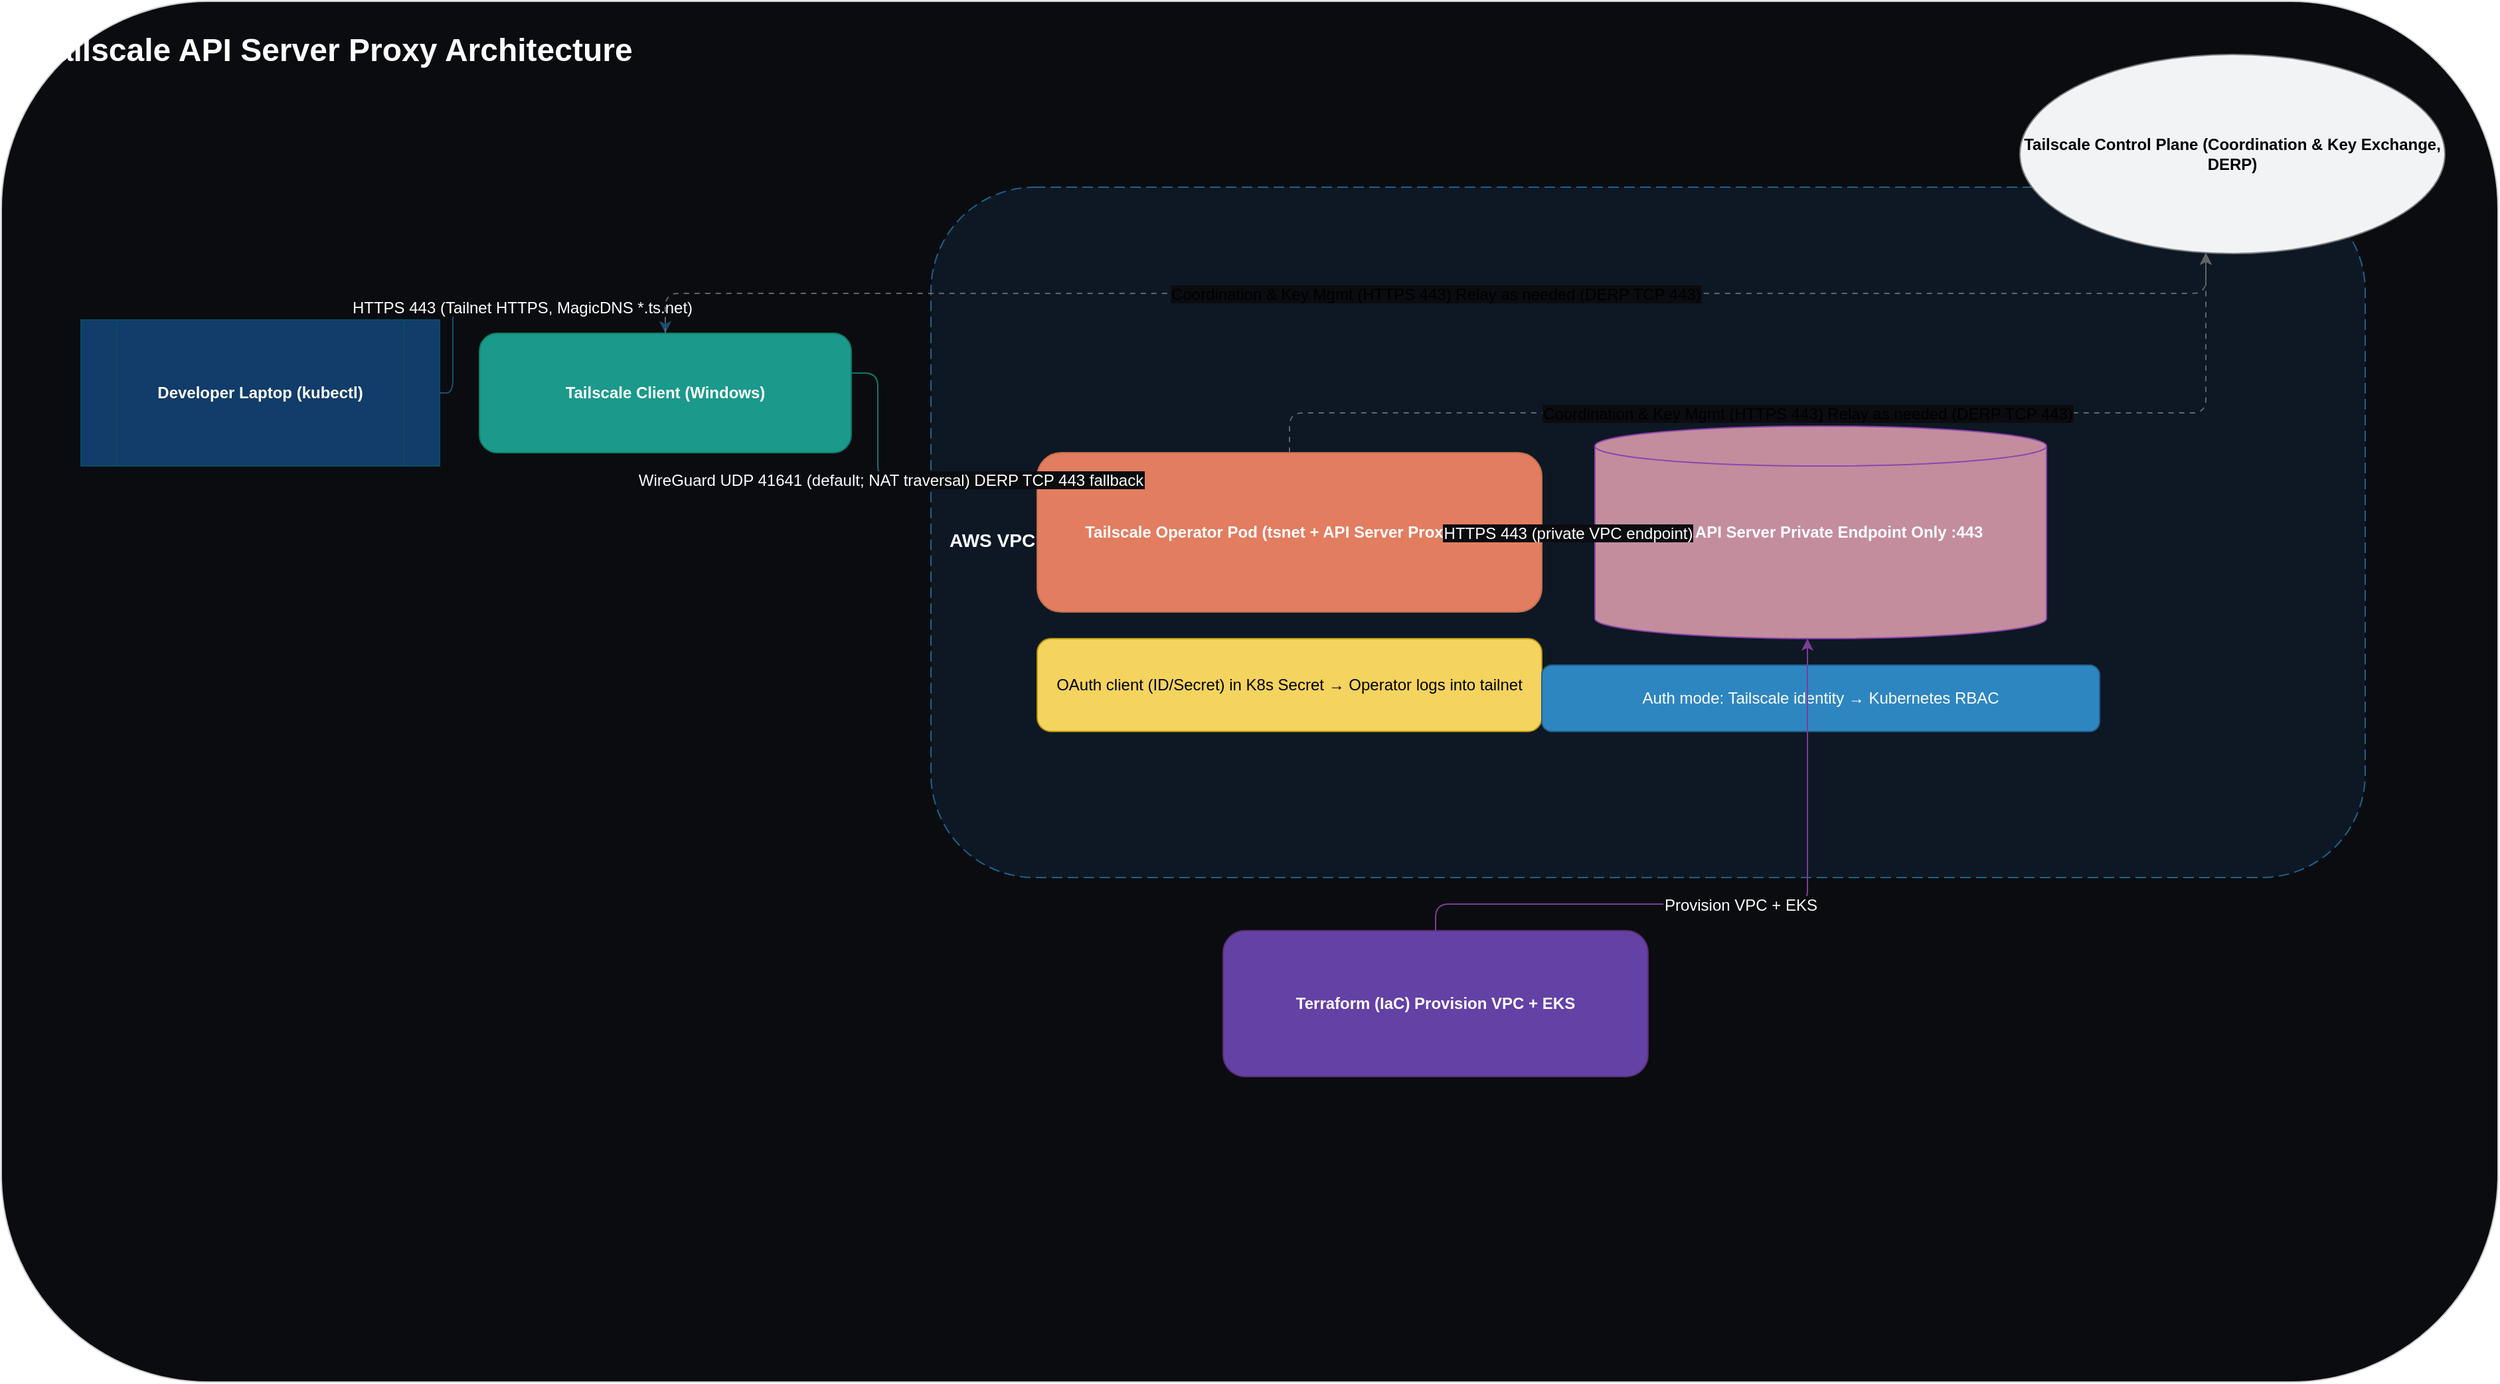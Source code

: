 <?xml version="1.0" encoding="utf-8"?>
<mxfile version="22.0.8" type="device">
  
  
  <diagram id="tailscale-arch-4" name="Tailscale API Server Proxy (Technical)">
    
        
    
    <mxGraphModel dx="1600" dy="900" grid="1" gridSize="10" guides="1" tooltips="1" connect="1" arrows="1" fold="1" page="1" pageScale="1" pageWidth="1920" pageHeight="1080" math="0" shadow="0">
      
            
      
      <root>
        
                
        
        <mxCell id="0"/>
        
        
        
        
        <mxCell id="1" parent="0"/>
        
                
        
        <mxCell id="frame" value="" style="rounded=1;whiteSpace=wrap;html=1;strokeColor=#CCCCCC;fillColor=#0b0c10;" vertex="1" parent="1">
          
          
          
          
          <mxGeometry x="20" y="20" width="1880" height="1040" as="geometry"/>
          
          
        
        
        </mxCell>
        
        
            
        
        <mxCell id="title" value="Tailscale API Server Proxy Architecture" style="text;html=1;align=left;verticalAlign=top;spacing=8;fontSize=24;fontStyle=1;fontColor=#FFFFFF;" vertex="1" parent="1">
          
          
          
          
          <mxGeometry x="40" y="30" width="900" height="40" as="geometry"/>
          
          
        
        
        </mxCell>
        
        
            
        
        <mxCell id="laptop" value="Developer Laptop (kubectl)" style="shape=process;whiteSpace=wrap;html=1;fillColor=#123C69;strokeColor=#084C61;fontStyle=1;align=center;fontColor=#FFFFFF;" vertex="1" parent="1">
          
          
          
          
          <mxGeometry x="80" y="260" width="270" height="110" as="geometry"/>
          
          
        
        
        </mxCell>
        
        
            
        
        <mxCell id="tsclient" value="Tailscale Client (Windows)" style="rounded=1;whiteSpace=wrap;html=1;fillColor=#1B998B;strokeColor=#117A65;fontStyle=1;align=center;fontColor=#FFFFFF;" vertex="1" parent="1">
          
          
          
          
          <mxGeometry x="380" y="270" width="280" height="90" as="geometry"/>
          
          
        
        
        </mxCell>
        
        
            
        
        <mxCell id="vpc" value="AWS VPC (Private Subnets)" style="rounded=1;whiteSpace=wrap;html=1;strokeColor=#1f618d;fillColor=#0e1824;dashed=1;dashPattern=8 4;fontStyle=1;fontSize=14;align=left;spacingLeft=12;spacingTop=12;fontColor=#FFFFFF;" vertex="1" parent="1">
          
          
          
          
          <mxGeometry x="720" y="160" width="1080" height="520" as="geometry"/>
          
          
        
        
        </mxCell>
        
        
            
        
        <mxCell id="operator" value="Tailscale Operator Pod (tsnet + API Server Proxy :443)" style="rounded=1;whiteSpace=wrap;html=1;fillColor=#E27D60;strokeColor=#C36F4A;fontStyle=1;align=center;fontColor=#FFFFFF;" vertex="1" parent="1">
          
          
          
          
          <mxGeometry x="800" y="360" width="380" height="120" as="geometry"/>
          
          
        
        
        </mxCell>
        
        
            
        
        <mxCell id="oauth" value="OAuth client (ID/Secret) in K8s Secret → Operator logs into tailnet" style="rounded=1;whiteSpace=wrap;html=1;fillColor=#F4D35E;strokeColor=#B7950B;align=center;" vertex="1" parent="1">
          
          
          
          
          <mxGeometry x="800" y="500" width="380" height="70" as="geometry"/>
          
          
        
        
        </mxCell>
        
        
            
        
        <mxCell id="eks" value="EKS API Server Private Endpoint Only :443" style="shape=cylinder3;whiteSpace=wrap;html=1;fillColor=#C38D9E;strokeColor=#8E44AD;fontStyle=1;align=center;fontColor=#FFFFFF;" vertex="1" parent="1">
          
          
          
          
          <mxGeometry x="1220" y="340" width="340" height="160" as="geometry"/>
          
          
        
        
        </mxCell>
        
        
            
        
        <mxCell id="rbac" value="Auth mode: Tailscale identity → Kubernetes RBAC" style="rounded=1;whiteSpace=wrap;html=1;fillColor=#2E86C1;strokeColor=#1F618D;align=center;fontColor=#FFFFFF;" vertex="1" parent="1">
          
          
          
          
          <mxGeometry x="1180" y="520" width="420" height="50" as="geometry"/>
          
          
        
        
        </mxCell>
        
        
            
        
        <mxCell id="control" value="Tailscale Control Plane (Coordination &amp; Key Exchange, DERP)" style="ellipse;whiteSpace=wrap;html=1;fillColor=#F2F3F4;strokeColor=#7B7D7D;fontStyle=1;align=center;" vertex="1" parent="1">
          
          
          
          
          <mxGeometry x="1540" y="60" width="320" height="150" as="geometry"/>
          
          
        
        
        </mxCell>
        
        
            
        
        <mxCell id="terraform" value="Terraform (IaC) Provision VPC + EKS" style="rounded=1;whiteSpace=wrap;html=1;fillColor=#6441A5;strokeColor=#5B2C6F;fontStyle=1;align=center;fontColor=#FFFFFF;" vertex="1" parent="1">
          
          
          
          
          <mxGeometry x="940" y="720" width="320" height="110" as="geometry"/>
          
          
        
        
        </mxCell>
        
        
            
        
        <mxCell id="e1" value="HTTPS 443 (Tailnet HTTPS, MagicDNS *.ts.net)" style="edgeStyle=orthogonalEdgeStyle;rounded=1;strokeColor=#1B4F72;fontSize=12;fontColor=#FFFFFF;labelBackgroundColor=#0b0c10;" edge="1" parent="1" source="laptop" target="tsclient">
          
          
          
          
          <mxGeometry relative="1" as="geometry">
            
            
            <Array as="points">
              
              
              <mxPoint x="360" y="250"/>
              
              
              <mxPoint x="520" y="250"/>
              
            
            </Array>
            
          
          </mxGeometry>
          
          
        
        
        </mxCell>
        
        
            
        
        <mxCell id="e2" value="WireGuard UDP 41641 (default; NAT traversal) DERP TCP 443 fallback" style="edgeStyle=orthogonalEdgeStyle;rounded=1;strokeColor=#117A65;fontSize=12;fontColor=#FFFFFF;labelBackgroundColor=#0b0c10;" edge="1" parent="1" source="tsclient" target="operator">
          
          
          
          
          <mxGeometry relative="1" as="geometry">
            
            
            <Array as="points">
              
              
              <mxPoint x="680" y="300"/>
              
              
              <mxPoint x="780" y="380"/>
              
            
            </Array>
            
          
          </mxGeometry>
          
          
        
        
        </mxCell>
        
        
            
        
        <mxCell id="e3" value="HTTPS 443 (private VPC endpoint)" style="edgeStyle=orthogonalEdgeStyle;rounded=1;strokeColor=#922B21;fontSize=12;fontColor=#FFFFFF;labelBackgroundColor=#0b0c10;" edge="1" parent="1" source="operator" target="eks">
          
          
          
          
          <mxGeometry relative="1" as="geometry">
            
            
            <Array as="points">
              
              
              <mxPoint x="1080" y="420"/>
              
              
              <mxPoint x="1200" y="420"/>
              
            
            </Array>
            
          
          </mxGeometry>
          
          
        
        
        </mxCell>
        
        
            
        
        <mxCell id="e4" value="Coordination &amp; Key Mgmt (HTTPS 443) Relay as needed (DERP TCP 443)" style="edgeStyle=orthogonalEdgeStyle;rounded=1;dashed=1;dashPattern=4 4;strokeColor=#626567;fontSize=12;labelBackgroundColor=#0b0c10;" edge="1" parent="1" source="operator" target="control">
          
          
          
          
          <mxGeometry relative="1" as="geometry">
            
            
            <Array as="points">
              
              
              <mxPoint x="990" y="330"/>
              
              
              <mxPoint x="1680" y="120"/>
              
            
            </Array>
            
          
          </mxGeometry>
          
          
        
        
        </mxCell>
        
        
            
        
        <mxCell id="e5" value="Coordination &amp; Key Mgmt (HTTPS 443) Relay as needed (DERP TCP 443)" style="edgeStyle=orthogonalEdgeStyle;rounded=1;dashed=1;dashPattern=4 4;strokeColor=#626567;fontSize=12;labelBackgroundColor=#0b0c10;" edge="1" parent="1" source="tsclient" target="control">
          
          
          
          
          <mxGeometry relative="1" as="geometry">
            
            
            <Array as="points">
              
              
              <mxPoint x="520" y="240"/>
              
              
              <mxPoint x="1680" y="120"/>
              
            
            </Array>
            
          
          </mxGeometry>
          
          
        
        
        </mxCell>
        
        
            
        
        <mxCell id="e6" value="Provision VPC + EKS" style="edgeStyle=orthogonalEdgeStyle;rounded=1;strokeColor=#7D3C98;fontSize=12;fontColor=#FFFFFF;labelBackgroundColor=#0b0c10;" edge="1" parent="1" source="terraform" target="eks">
          
          
          
          
          <mxGeometry relative="1" as="geometry">
            
            
            <Array as="points">
              
              
              <mxPoint x="1100" y="700"/>
              
              
              <mxPoint x="1380" y="500"/>
              
            
            </Array>
            
          
          </mxGeometry>
          
          
        
        
        </mxCell>
        
        
          
      
      </root>
      
          
    
    </mxGraphModel>
    
      
  
  </diagram>
  
  
  <diagram id="e0e0aa898667" name="Cluster Egress"><mxGraphModel dx="1200" dy="800" grid="1" gridSize="10" guides="1" tooltips="1" connect="1" arrows="1" fold="1" page="1" pageScale="1" pageWidth="1920" pageHeight="1080" math="0" shadow="0"><root><mxCell id="0" /><mxCell id="1" parent="0" /><mxCell id="2" value="Tailscale Cluster Egress Architecture" style="text;html=1;strokeColor=none;fillColor=none;align=center;verticalAlign=top;fontSize=22;fontStyle=1" parent="1" vertex="1"><mxGeometry x="0" y="10" width="1920" height="40" as="geometry" /></mxCell><mxCell id="3" value="" style="rounded=1;whiteSpace=wrap;html=1;fillColor=#F7F9FB;strokeColor=#D0D7DE;" parent="1" vertex="1"><mxGeometry x="20" y="60" width="1880" height="980" as="geometry" /></mxCell><mxCell id="4" value="AWS VPC (Private Subnets)" style="rounded=1;whiteSpace=wrap;html=1;fillColor=#EEF6FF;strokeColor=#A7C7E7;dashed=1;dashPattern=8 4;" parent="3" vertex="1"><mxGeometry x="200" y="160" width="1450" height="750" as="geometry" /></mxCell><mxCell id="5" value="Tailscale Control Plane&#10;(Co-ordination &amp; Key Exchange, DERP)" style="shape=ellipse;whiteSpace=wrap;html=1;fillColor=#000000;strokeColor=#333333;fontColor=#FFFFFF;" parent="3" vertex="1"><mxGeometry x="1450" y="90" width="340" height="140" as="geometry" /></mxCell><mxCell id="6" value="Dev Laptop (Windows)&#10;Tailscale client&#10;HTTP server: python3 -m http.server 8000 --bind 100.92.207.105&#10;Tailnet IP: 100.92.207.105" style="rounded=1;whiteSpace=wrap;html=1;fillColor=#E8F3EC;strokeColor=#9AD1B4;" parent="3" vertex="1"><mxGeometry x="60" y="300" width="320" height="190" as="geometry" /></mxCell><mxCell id="7" value="Tailscale Operator Pod&#10;(Manages tailnet Services and proxies)" style="rounded=1;whiteSpace=wrap;html=1;fillColor=#FDEBD0;strokeColor=#E0A44B;" parent="4" vertex="1"><mxGeometry x="40" y="40" width="360" height="120" as="geometry" /></mxCell><mxCell id="8" value="Kubernetes DNS (CoreDNS)" style="rounded=1;whiteSpace=wrap;html=1;fillColor=#FFF8E1;strokeColor=#E6C36A;" parent="4" vertex="1"><mxGeometry x="40" y="200" width="300" height="90" as="geometry" /></mxCell><mxCell id="9" value="Pod: testbox (alpine:3.19)&#10;curl http://tailnet-egress-demo.default.svc:8000/myfile.txt" style="rounded=1;whiteSpace=wrap;html=1;fillColor=#FFFFFF;strokeColor=#B0B7C3;" parent="4" vertex="1"><mxGeometry x="480" y="320" width="460" height="110" as="geometry" /></mxCell><mxCell id="10" value="Service: tailnet-egress-demo&#10;Type: ExternalName&#10;Annotation: tailscale.com/tailnet-ip: 100.92.207.105&#10;CNAME -&gt; ts-tailnet-egress-demo-xxxxx.tailscale.svc.cluster.local" style="rounded=1;whiteSpace=wrap;html=1;fillColor=#E8EEFA;strokeColor=#6A8DB3;" parent="4" vertex="1"><mxGeometry x="1000" y="300" width="520" height="140" as="geometry" /></mxCell><mxCell id="11" value="tailscale namespace&#10;Service: ts-tailnet-egress-demo-xxxxx.tailscale.svc.cluster.local&#10;Proxy Pod (WireGuard UDP 41641; DERP TCP 443 fallback)" style="rounded=1;whiteSpace=wrap;html=1;fillColor=#F3E8FF;strokeColor=#B184E6;" parent="4" vertex="1"><mxGeometry x="1000" y="480" width="520" height="150" as="geometry" /></mxCell><mxCell id="12" value="EKS cluster (private endpoint)&#10;Workloads in default ns; Operator in tailscale ns" style="rounded=1;whiteSpace=wrap;html=1;fillColor=#F2FBF6;strokeColor=#9BD18C;" parent="4" vertex="1"><mxGeometry x="40" y="520" width="360" height="110" as="geometry" /></mxCell><mxCell id="13" value="HTTP :8000" style="endArrow=block;html=1;strokeWidth=2;" parent="4" edge="1" source="9" target="10"><mxGeometry relative="1" as="geometry" /></mxCell><mxCell id="14" value="DNS query / CNAME" style="endArrow=block;html=1;strokeWidth=2;dashed=1;dashPattern=6 6;" parent="4" edge="1" source="9" target="8"><mxGeometry relative="1" as="geometry" /></mxCell><mxCell id="15" value="ExternalName target" style="endArrow=block;html=1;strokeWidth=2;" parent="4" edge="1" source="10" target="11"><mxGeometry relative="1" as="geometry" /></mxCell><mxCell id="16" value="WireGuard to 100.92.207.105:8000" style="endArrow=block;html=1;strokeWidth=2;" parent="4" edge="1" source="11" target="6"><mxGeometry relative="1" as="geometry" /></mxCell><mxCell id="17" value="Coordination / keys" style="endArrow=block;html=1;strokeWidth=2;dashed=1;dashPattern=6 6;" parent="3" edge="1" source="7" target="5"><mxGeometry relative="1" as="geometry" /></mxCell><mxCell id="18" value="Coordination / keys" style="endArrow=block;html=1;strokeWidth=2;dashed=1;dashPattern=6 6;" parent="3" edge="1" source="6" target="5"><mxGeometry relative="1" as="geometry" /></mxCell></root></mxGraphModel></diagram>
  

</mxfile>
